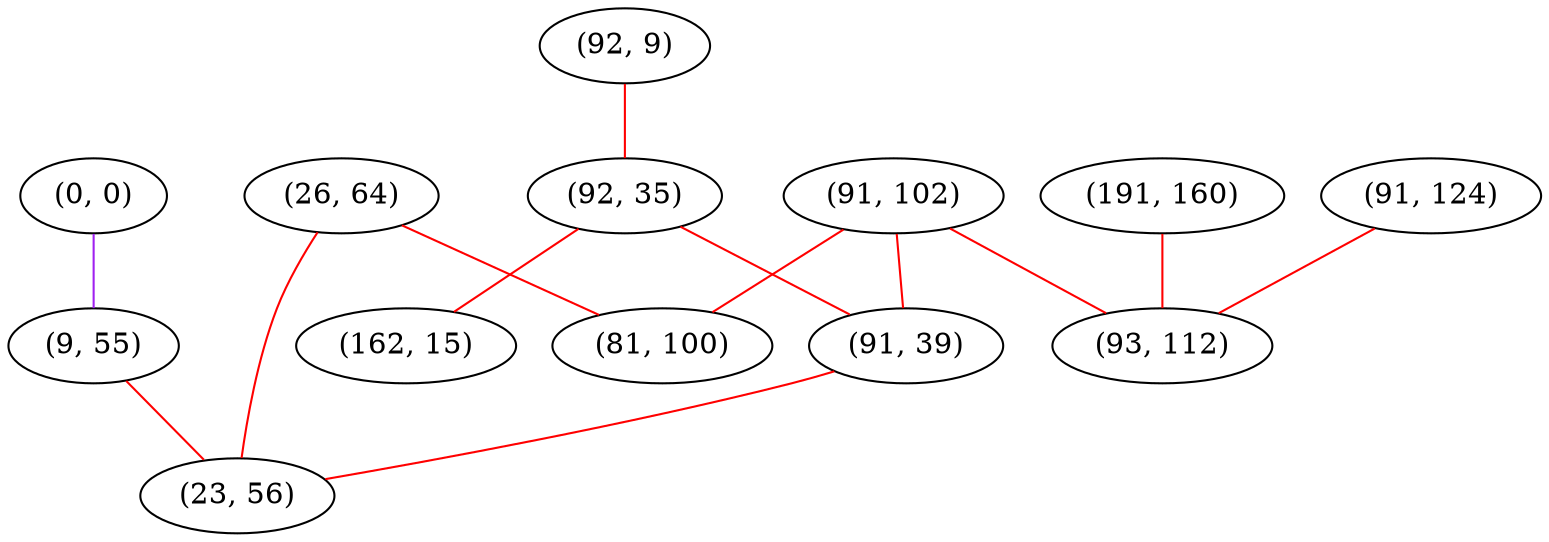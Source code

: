 graph "" {
"(0, 0)";
"(191, 160)";
"(26, 64)";
"(92, 9)";
"(92, 35)";
"(91, 102)";
"(9, 55)";
"(91, 39)";
"(91, 124)";
"(93, 112)";
"(162, 15)";
"(23, 56)";
"(81, 100)";
"(0, 0)" -- "(9, 55)"  [color=purple, key=0, weight=4];
"(191, 160)" -- "(93, 112)"  [color=red, key=0, weight=1];
"(26, 64)" -- "(23, 56)"  [color=red, key=0, weight=1];
"(26, 64)" -- "(81, 100)"  [color=red, key=0, weight=1];
"(92, 9)" -- "(92, 35)"  [color=red, key=0, weight=1];
"(92, 35)" -- "(162, 15)"  [color=red, key=0, weight=1];
"(92, 35)" -- "(91, 39)"  [color=red, key=0, weight=1];
"(91, 102)" -- "(91, 39)"  [color=red, key=0, weight=1];
"(91, 102)" -- "(93, 112)"  [color=red, key=0, weight=1];
"(91, 102)" -- "(81, 100)"  [color=red, key=0, weight=1];
"(9, 55)" -- "(23, 56)"  [color=red, key=0, weight=1];
"(91, 39)" -- "(23, 56)"  [color=red, key=0, weight=1];
"(91, 124)" -- "(93, 112)"  [color=red, key=0, weight=1];
}

